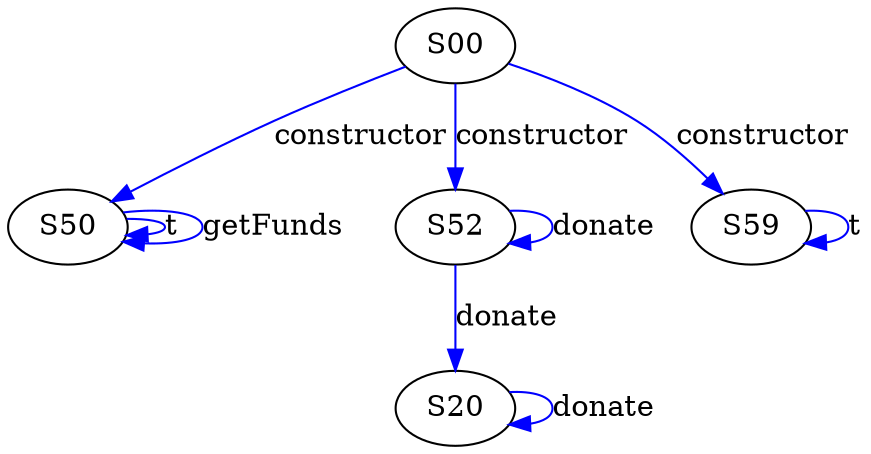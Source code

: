digraph {

S00->S50 [label="constructor", style="", color="blue"]
S00->S52 [label="constructor", style="", color="blue"]
S00->S59 [label="constructor", style="", color="blue"]
S50->S50 [label="t", style="", color="blue"]
S52->S20 [label="donate", style="", color="blue"]
S52->S52 [label="donate", style="", color="blue"]
S59->S59 [label="t", style="", color="blue"]
S50->S50 [label="getFunds", style="", color="blue"]
S20->S20 [label="donate", style="", color="blue"]
}